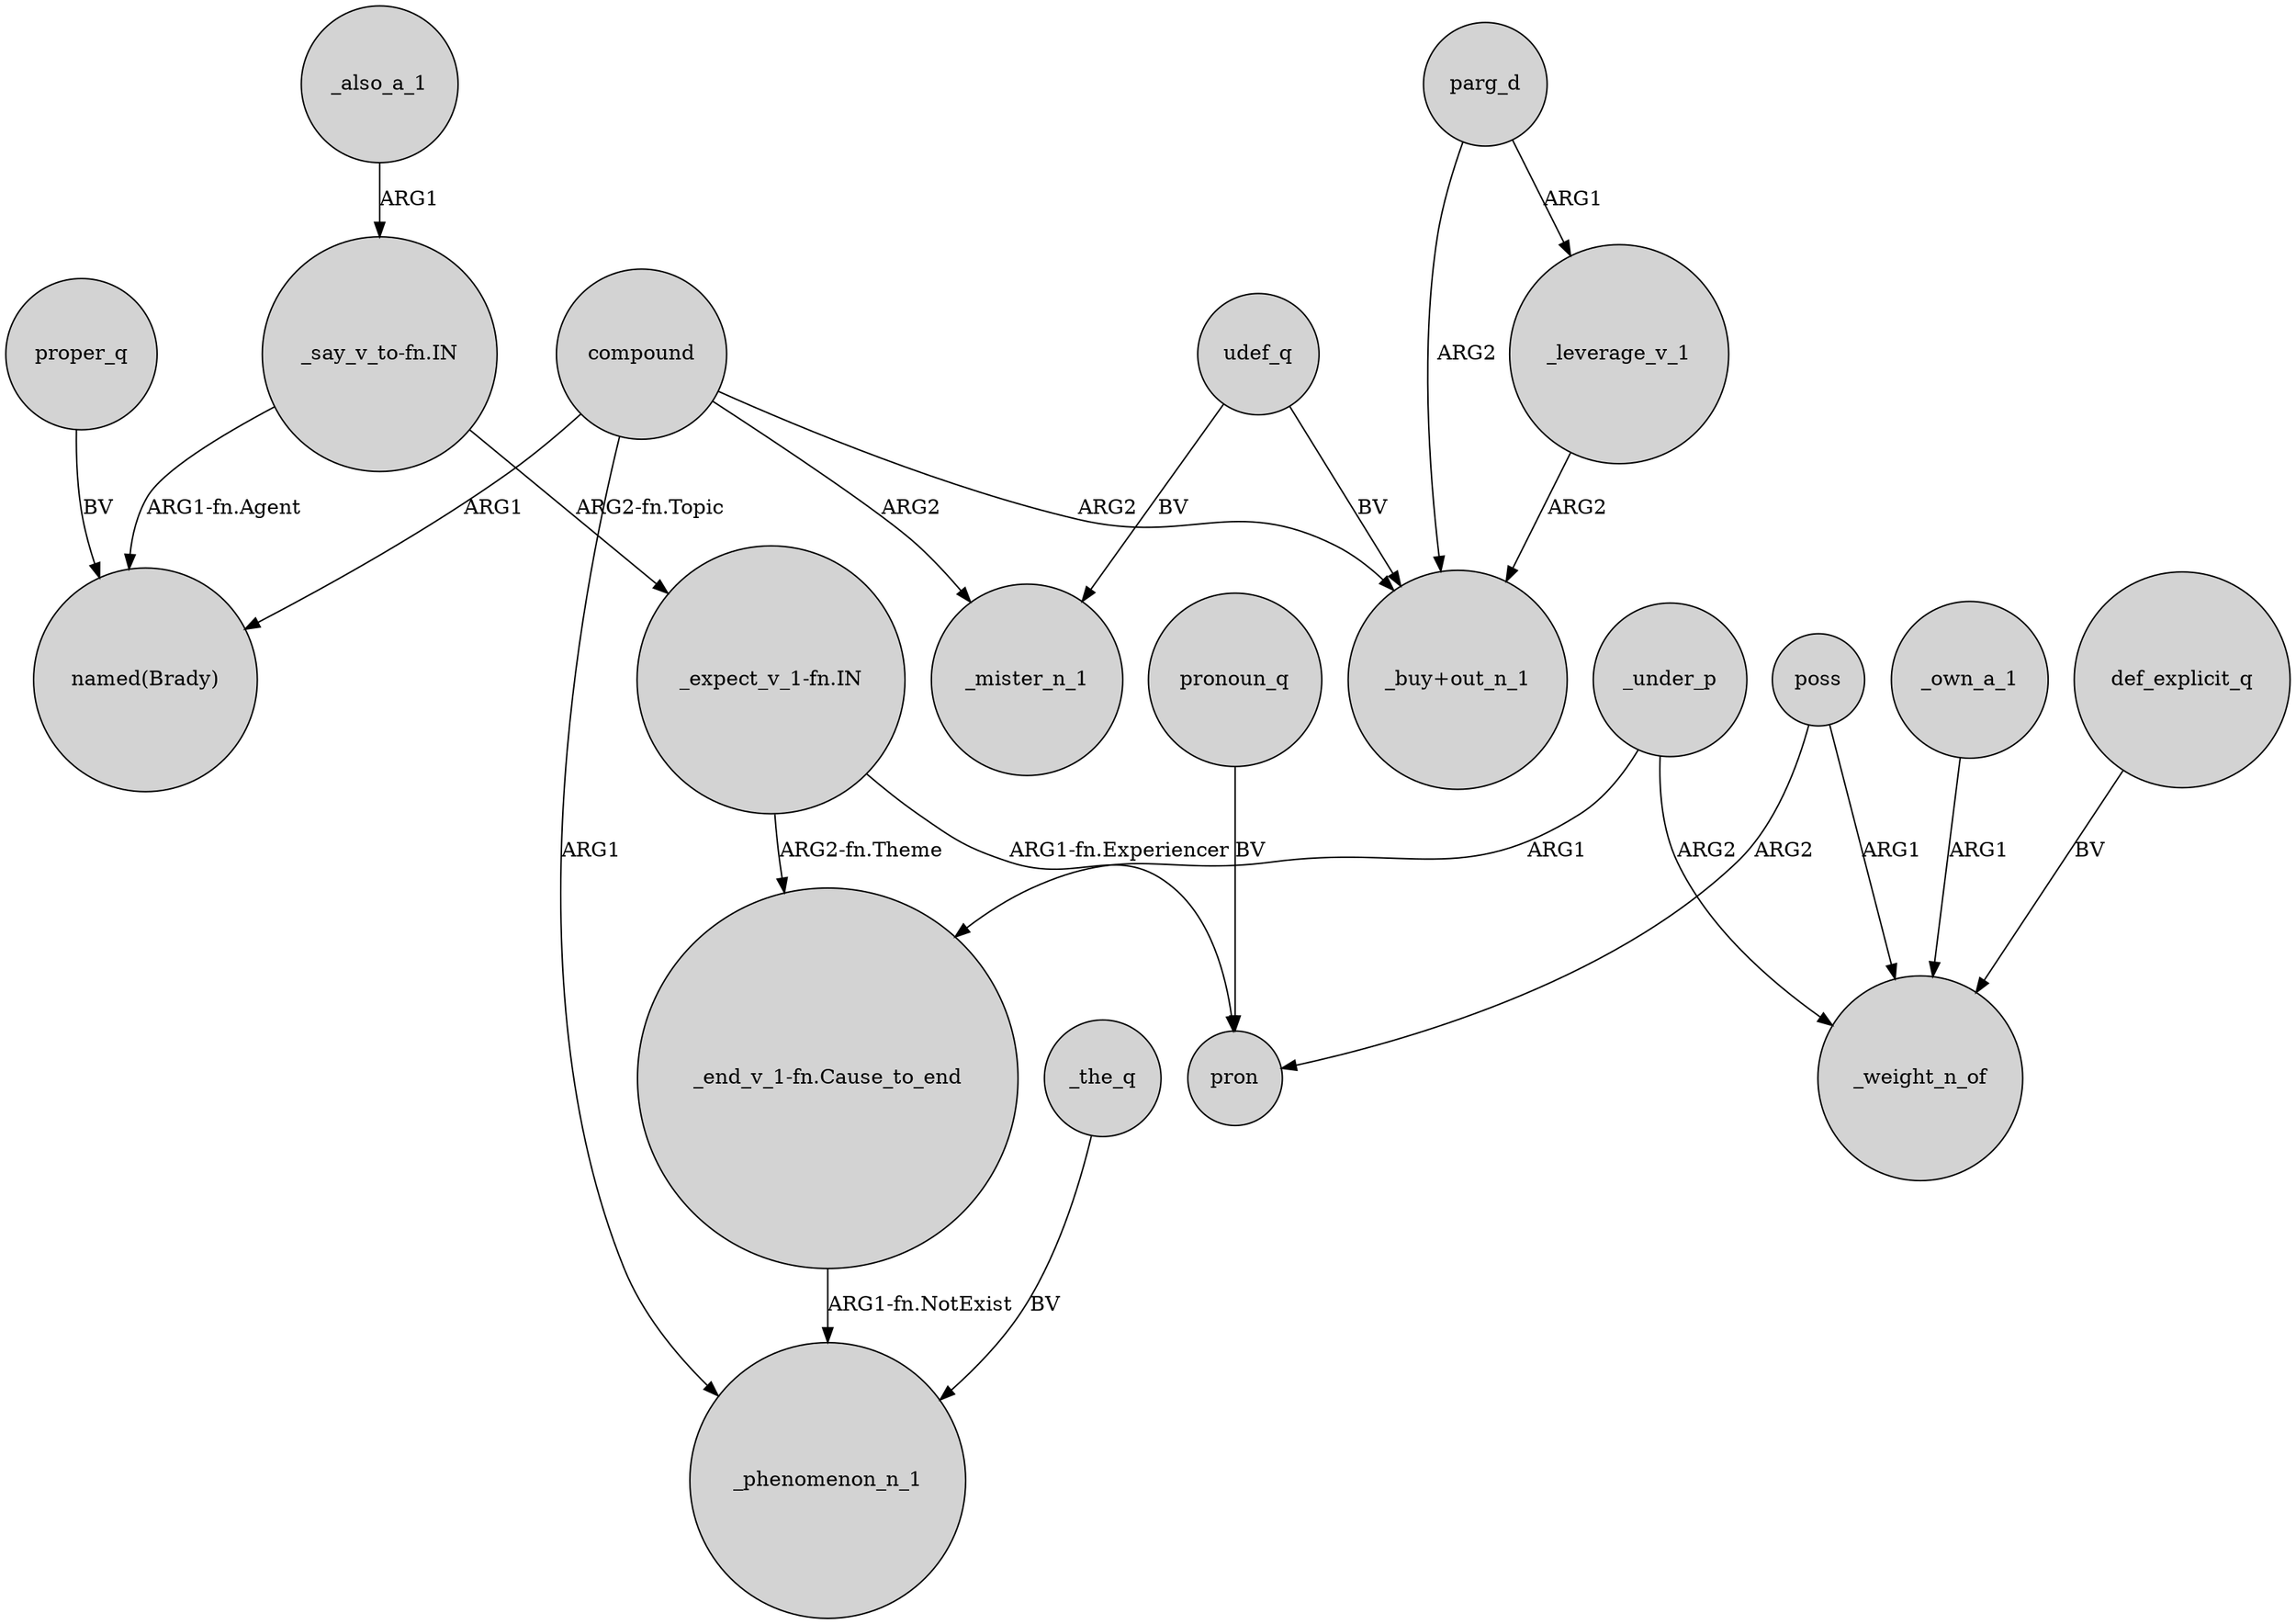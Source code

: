 digraph {
	node [shape=circle style=filled]
	"_say_v_to-fn.IN" -> "named(Brady)" [label="ARG1-fn.Agent"]
	_also_a_1 -> "_say_v_to-fn.IN" [label=ARG1]
	poss -> pron [label=ARG2]
	compound -> "named(Brady)" [label=ARG1]
	compound -> _mister_n_1 [label=ARG2]
	udef_q -> _mister_n_1 [label=BV]
	poss -> _weight_n_of [label=ARG1]
	compound -> "_buy+out_n_1" [label=ARG2]
	parg_d -> "_buy+out_n_1" [label=ARG2]
	udef_q -> "_buy+out_n_1" [label=BV]
	proper_q -> "named(Brady)" [label=BV]
	compound -> _phenomenon_n_1 [label=ARG1]
	parg_d -> _leverage_v_1 [label=ARG1]
	pronoun_q -> pron [label=BV]
	_own_a_1 -> _weight_n_of [label=ARG1]
	_under_p -> "_end_v_1-fn.Cause_to_end" [label=ARG1]
	"_end_v_1-fn.Cause_to_end" -> _phenomenon_n_1 [label="ARG1-fn.NotExist"]
	def_explicit_q -> _weight_n_of [label=BV]
	_leverage_v_1 -> "_buy+out_n_1" [label=ARG2]
	"_expect_v_1-fn.IN" -> pron [label="ARG1-fn.Experiencer"]
	_the_q -> _phenomenon_n_1 [label=BV]
	_under_p -> _weight_n_of [label=ARG2]
	"_say_v_to-fn.IN" -> "_expect_v_1-fn.IN" [label="ARG2-fn.Topic"]
	"_expect_v_1-fn.IN" -> "_end_v_1-fn.Cause_to_end" [label="ARG2-fn.Theme"]
}
